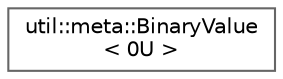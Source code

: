 digraph "Graphical Class Hierarchy"
{
 // LATEX_PDF_SIZE
  bgcolor="transparent";
  edge [fontname=Helvetica,fontsize=10,labelfontname=Helvetica,labelfontsize=10];
  node [fontname=Helvetica,fontsize=10,shape=box,height=0.2,width=0.4];
  rankdir="LR";
  Node0 [id="Node000000",label="util::meta::BinaryValue\l\< 0U \>",height=0.2,width=0.4,color="grey40", fillcolor="white", style="filled",URL="$dc/d24/structutil_1_1meta_1_1BinaryValue_3_010U_01_4.html",tooltip=" "];
}
